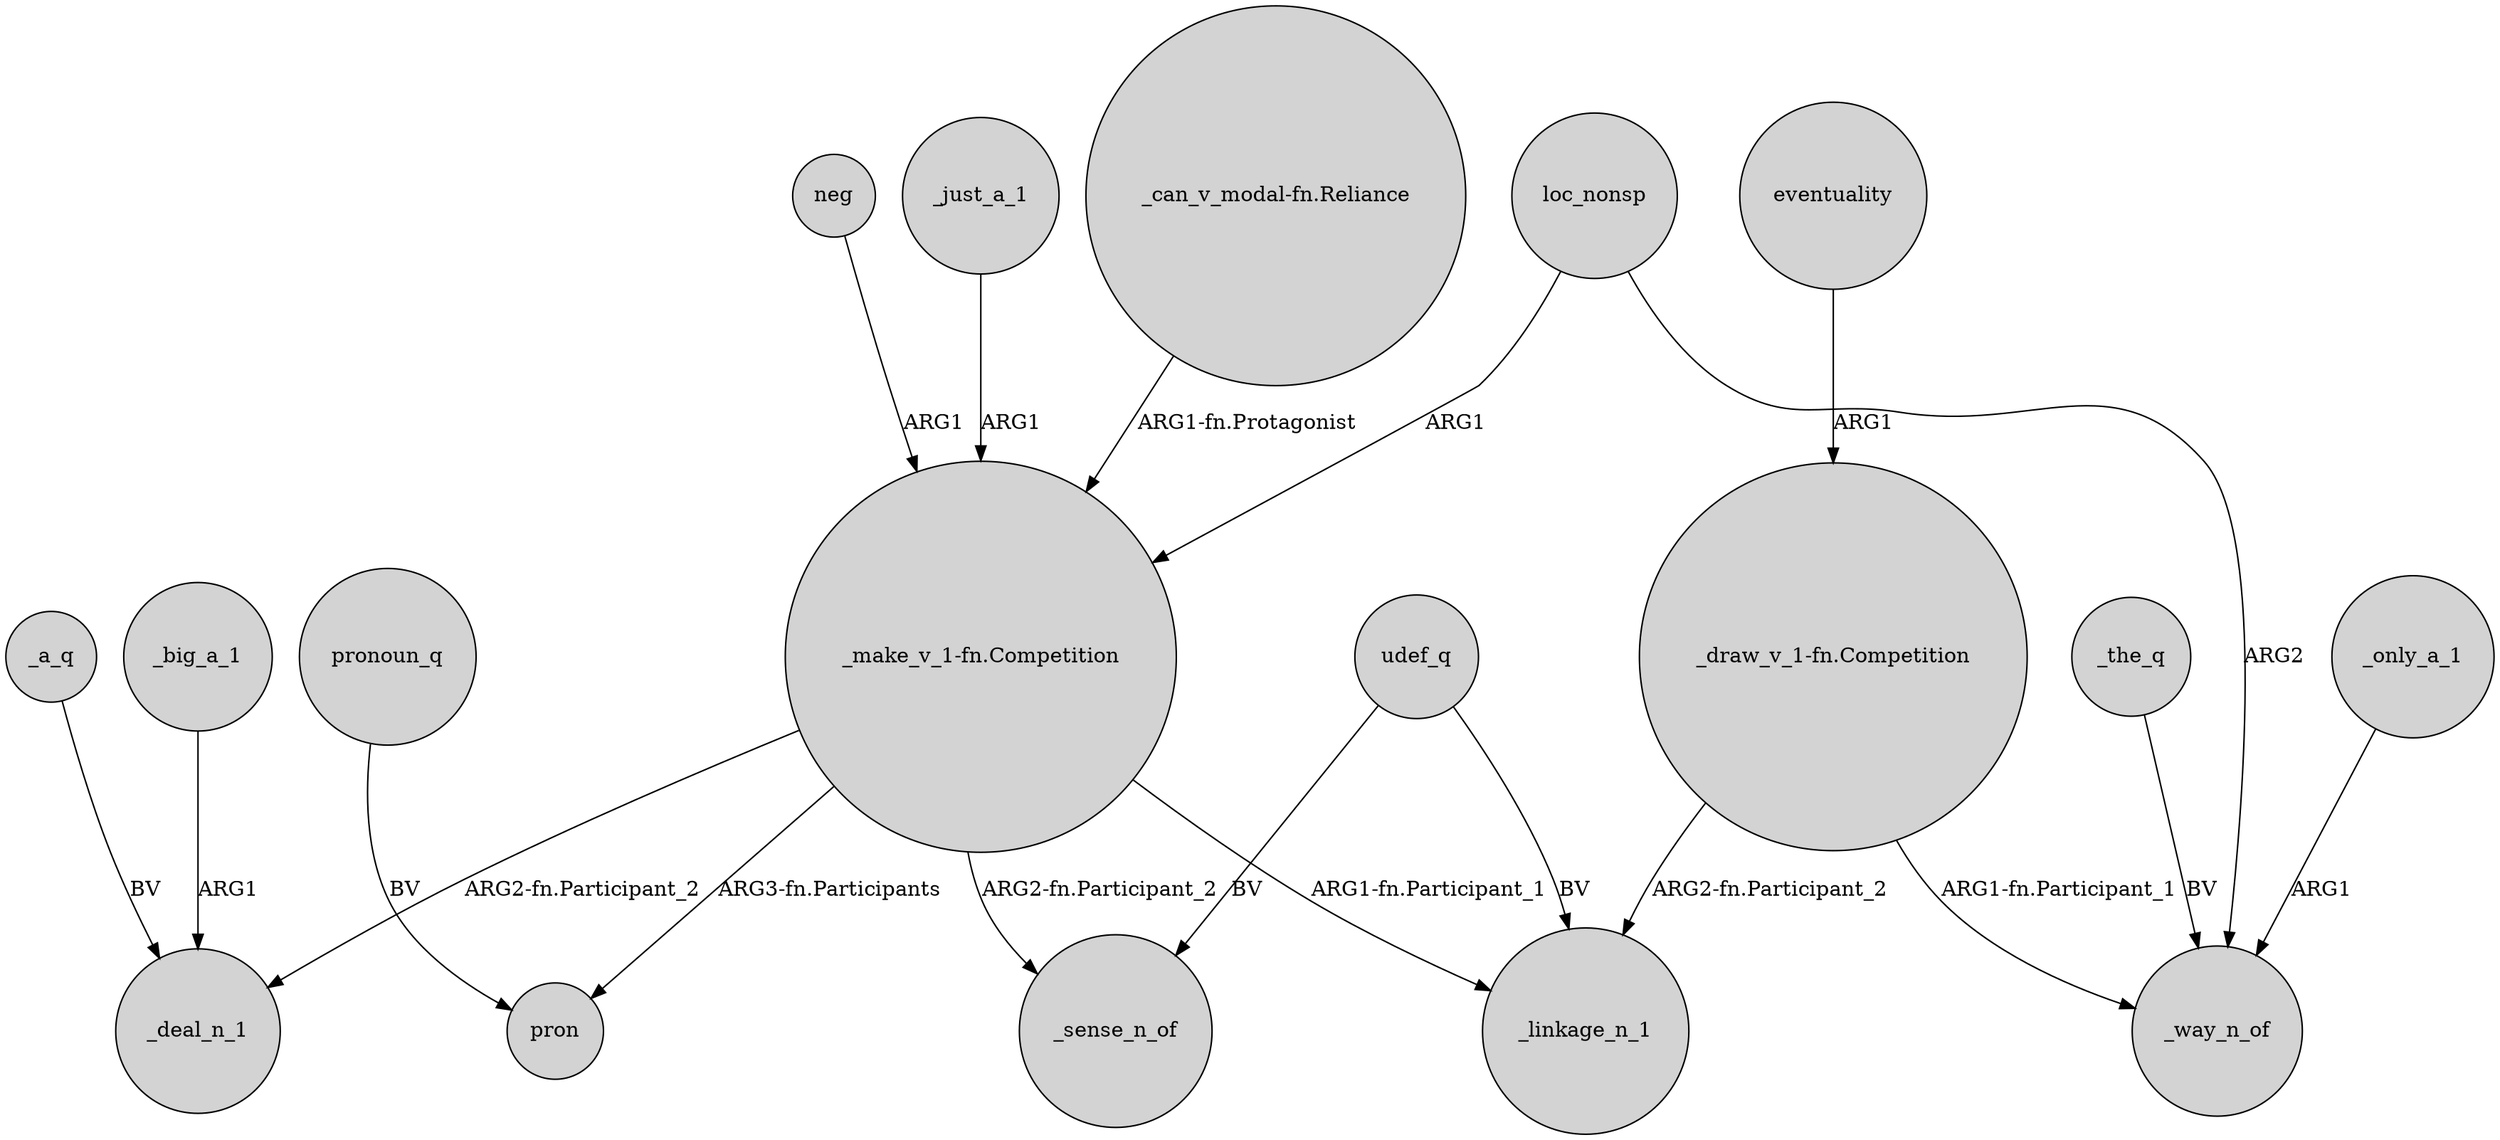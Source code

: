 digraph {
	node [shape=circle style=filled]
	loc_nonsp -> _way_n_of [label=ARG2]
	_a_q -> _deal_n_1 [label=BV]
	_only_a_1 -> _way_n_of [label=ARG1]
	neg -> "_make_v_1-fn.Competition" [label=ARG1]
	_just_a_1 -> "_make_v_1-fn.Competition" [label=ARG1]
	udef_q -> _sense_n_of [label=BV]
	"_draw_v_1-fn.Competition" -> _linkage_n_1 [label="ARG2-fn.Participant_2"]
	"_make_v_1-fn.Competition" -> _linkage_n_1 [label="ARG1-fn.Participant_1"]
	udef_q -> _linkage_n_1 [label=BV]
	pronoun_q -> pron [label=BV]
	_big_a_1 -> _deal_n_1 [label=ARG1]
	"_can_v_modal-fn.Reliance" -> "_make_v_1-fn.Competition" [label="ARG1-fn.Protagonist"]
	_the_q -> _way_n_of [label=BV]
	"_draw_v_1-fn.Competition" -> _way_n_of [label="ARG1-fn.Participant_1"]
	"_make_v_1-fn.Competition" -> _deal_n_1 [label="ARG2-fn.Participant_2"]
	eventuality -> "_draw_v_1-fn.Competition" [label=ARG1]
	"_make_v_1-fn.Competition" -> pron [label="ARG3-fn.Participants"]
	loc_nonsp -> "_make_v_1-fn.Competition" [label=ARG1]
	"_make_v_1-fn.Competition" -> _sense_n_of [label="ARG2-fn.Participant_2"]
}
